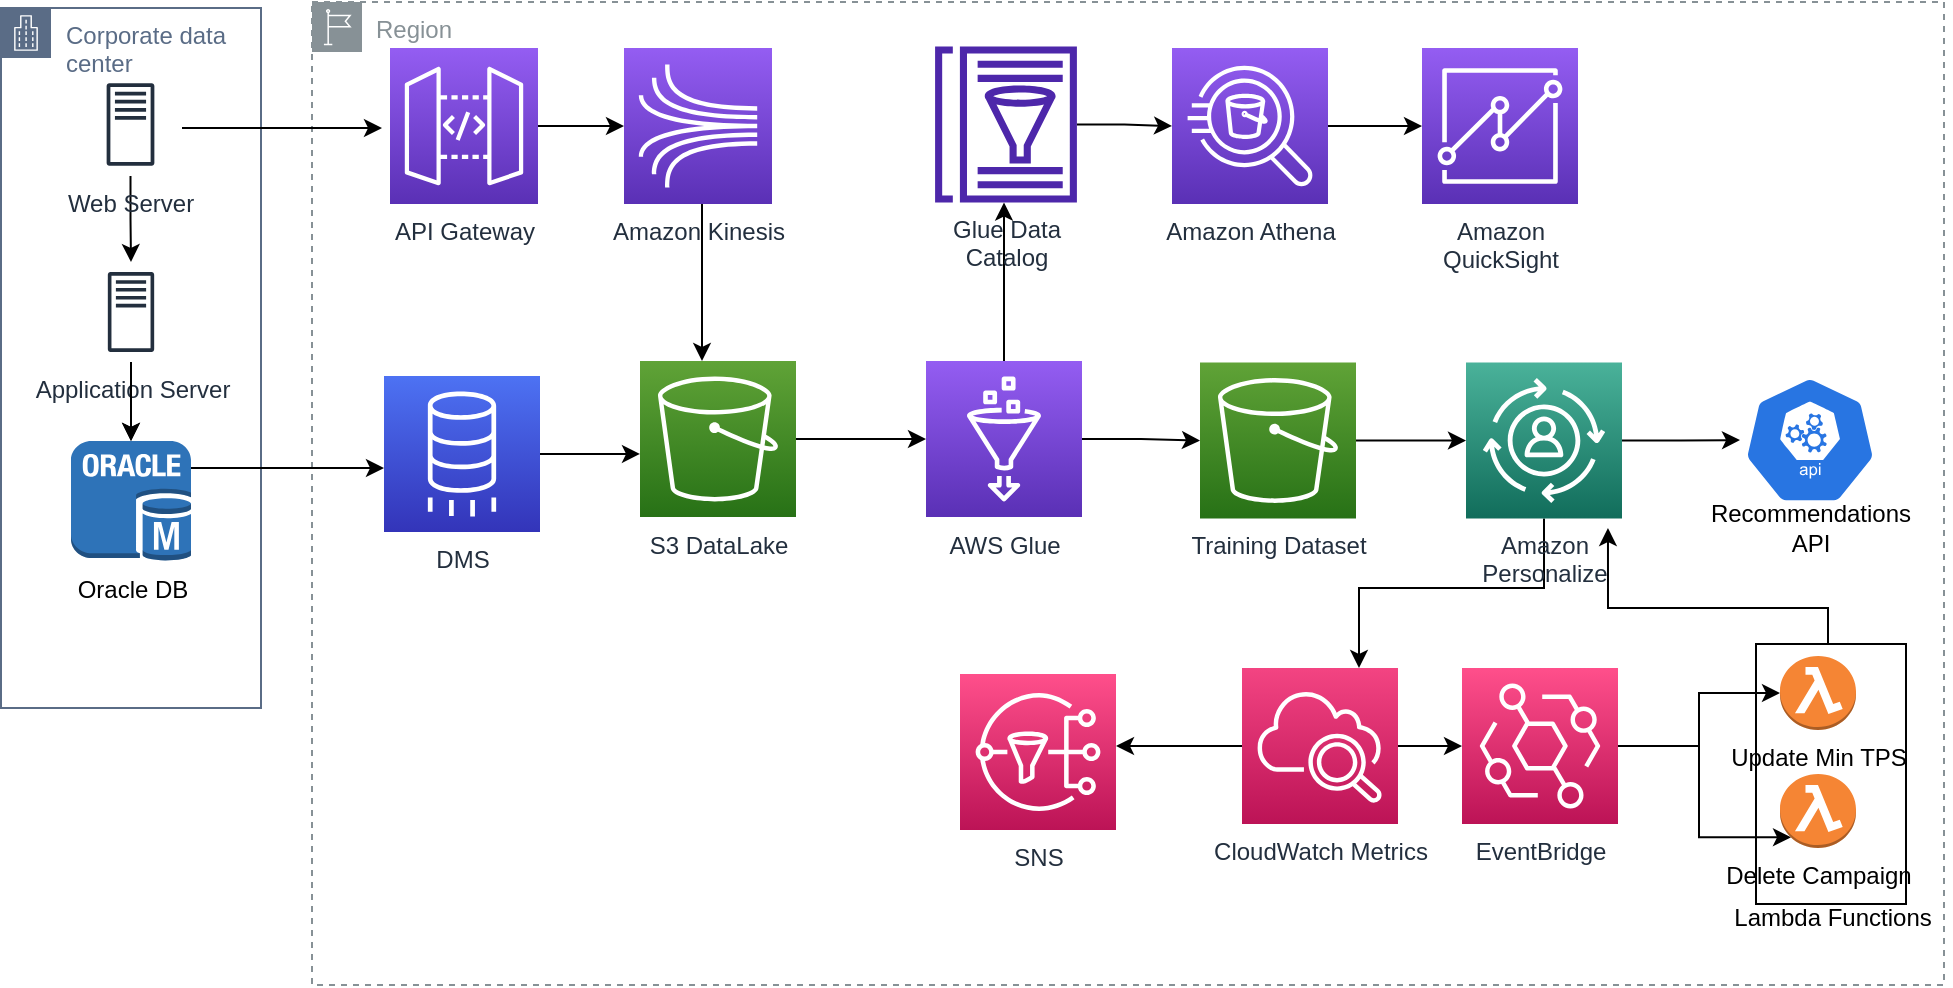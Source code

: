 <mxfile version="20.2.8" type="github">
  <diagram id="FFXtlg2HfYRVedAv5AXh" name="Page-1">
    <mxGraphModel dx="2306" dy="1180" grid="1" gridSize="10" guides="1" tooltips="1" connect="1" arrows="1" fold="1" page="1" pageScale="1" pageWidth="850" pageHeight="1100" math="0" shadow="0">
      <root>
        <mxCell id="0" />
        <mxCell id="1" parent="0" />
        <mxCell id="K-W0vwILRseSUtwOl_9f-5" value="Region" style="sketch=0;outlineConnect=0;gradientColor=none;html=1;whiteSpace=wrap;fontSize=12;fontStyle=0;shape=mxgraph.aws4.group;grIcon=mxgraph.aws4.group_region;strokeColor=#879196;fillColor=none;verticalAlign=top;align=left;spacingLeft=30;fontColor=#879196;dashed=1;" parent="1" vertex="1">
          <mxGeometry x="165" y="47" width="816" height="491.5" as="geometry" />
        </mxCell>
        <mxCell id="IEJohobCRM7k9FY_s7DP-35" style="edgeStyle=orthogonalEdgeStyle;rounded=0;orthogonalLoop=1;jettySize=auto;html=1;entryX=0.91;entryY=1.061;entryDx=0;entryDy=0;entryPerimeter=0;" parent="1" source="IEJohobCRM7k9FY_s7DP-29" target="K-W0vwILRseSUtwOl_9f-29" edge="1">
          <mxGeometry relative="1" as="geometry">
            <Array as="points">
              <mxPoint x="923" y="350" />
              <mxPoint x="813" y="350" />
            </Array>
          </mxGeometry>
        </mxCell>
        <mxCell id="IEJohobCRM7k9FY_s7DP-29" value="" style="rounded=0;whiteSpace=wrap;html=1;" parent="1" vertex="1">
          <mxGeometry x="887" y="368" width="75" height="130" as="geometry" />
        </mxCell>
        <mxCell id="K-W0vwILRseSUtwOl_9f-16" value="Corporate data center" style="points=[[0,0],[0.25,0],[0.5,0],[0.75,0],[1,0],[1,0.25],[1,0.5],[1,0.75],[1,1],[0.75,1],[0.5,1],[0.25,1],[0,1],[0,0.75],[0,0.5],[0,0.25]];outlineConnect=0;gradientColor=none;html=1;whiteSpace=wrap;fontSize=12;fontStyle=0;container=1;pointerEvents=0;collapsible=0;recursiveResize=0;shape=mxgraph.aws4.group;grIcon=mxgraph.aws4.group_corporate_data_center;strokeColor=#5A6C86;fillColor=none;verticalAlign=top;align=left;spacingLeft=30;fontColor=#5A6C86;dashed=0;" parent="1" vertex="1">
          <mxGeometry x="9.5" y="50" width="130" height="350" as="geometry" />
        </mxCell>
        <mxCell id="IEJohobCRM7k9FY_s7DP-33" value="" style="edgeStyle=orthogonalEdgeStyle;rounded=0;orthogonalLoop=1;jettySize=auto;html=1;" parent="K-W0vwILRseSUtwOl_9f-16" source="K-W0vwILRseSUtwOl_9f-2" target="IEJohobCRM7k9FY_s7DP-1" edge="1">
          <mxGeometry relative="1" as="geometry" />
        </mxCell>
        <mxCell id="K-W0vwILRseSUtwOl_9f-2" value="Web Server" style="sketch=0;outlineConnect=0;fontColor=#232F3E;gradientColor=none;strokeColor=#232F3E;fillColor=#ffffff;dashed=0;verticalLabelPosition=bottom;verticalAlign=top;align=center;html=1;fontSize=12;fontStyle=0;aspect=fixed;shape=mxgraph.aws4.resourceIcon;resIcon=mxgraph.aws4.traditional_server;" parent="K-W0vwILRseSUtwOl_9f-16" vertex="1">
          <mxGeometry x="39" y="32.5" width="51.5" height="51.5" as="geometry" />
        </mxCell>
        <mxCell id="K-W0vwILRseSUtwOl_9f-3" value="Oracle DB " style="outlineConnect=0;dashed=0;verticalLabelPosition=bottom;verticalAlign=top;align=center;html=1;shape=mxgraph.aws3.oracle_db_instance;fillColor=#2E73B8;gradientColor=none;" parent="K-W0vwILRseSUtwOl_9f-16" vertex="1">
          <mxGeometry x="35" y="216.5" width="60" height="60" as="geometry" />
        </mxCell>
        <mxCell id="IEJohobCRM7k9FY_s7DP-1" value="Application Server" style="sketch=0;outlineConnect=0;fontColor=#232F3E;gradientColor=none;strokeColor=#232F3E;fillColor=#ffffff;dashed=0;verticalLabelPosition=bottom;verticalAlign=top;align=center;html=1;fontSize=12;fontStyle=0;aspect=fixed;shape=mxgraph.aws4.resourceIcon;resIcon=mxgraph.aws4.traditional_server;" parent="K-W0vwILRseSUtwOl_9f-16" vertex="1">
          <mxGeometry x="40" y="127" width="50" height="50" as="geometry" />
        </mxCell>
        <mxCell id="K-W0vwILRseSUtwOl_9f-14" value="" style="edgeStyle=orthogonalEdgeStyle;rounded=0;orthogonalLoop=1;jettySize=auto;html=1;startArrow=none;" parent="K-W0vwILRseSUtwOl_9f-16" source="IEJohobCRM7k9FY_s7DP-1" target="K-W0vwILRseSUtwOl_9f-3" edge="1">
          <mxGeometry relative="1" as="geometry" />
        </mxCell>
        <mxCell id="IEJohobCRM7k9FY_s7DP-3" value="" style="edgeStyle=orthogonalEdgeStyle;rounded=0;orthogonalLoop=1;jettySize=auto;html=1;" parent="K-W0vwILRseSUtwOl_9f-16" source="IEJohobCRM7k9FY_s7DP-1" target="K-W0vwILRseSUtwOl_9f-3" edge="1">
          <mxGeometry relative="1" as="geometry" />
        </mxCell>
        <mxCell id="K-W0vwILRseSUtwOl_9f-15" value="" style="edgeStyle=orthogonalEdgeStyle;rounded=0;orthogonalLoop=1;jettySize=auto;html=1;" parent="1" source="K-W0vwILRseSUtwOl_9f-2" edge="1">
          <mxGeometry relative="1" as="geometry">
            <Array as="points">
              <mxPoint x="180" y="110" />
              <mxPoint x="180" y="110" />
            </Array>
            <mxPoint x="200" y="110" as="targetPoint" />
          </mxGeometry>
        </mxCell>
        <mxCell id="K-W0vwILRseSUtwOl_9f-13" style="edgeStyle=orthogonalEdgeStyle;rounded=0;orthogonalLoop=1;jettySize=auto;html=1;" parent="1" source="K-W0vwILRseSUtwOl_9f-3" target="K-W0vwILRseSUtwOl_9f-18" edge="1">
          <mxGeometry relative="1" as="geometry">
            <mxPoint x="280" y="273" as="targetPoint" />
            <Array as="points">
              <mxPoint x="150" y="280" />
              <mxPoint x="150" y="280" />
            </Array>
          </mxGeometry>
        </mxCell>
        <mxCell id="TgHN6-I8eojx4zh5rNuD-11" value="" style="edgeStyle=orthogonalEdgeStyle;rounded=0;orthogonalLoop=1;jettySize=auto;html=1;" edge="1" parent="1" source="K-W0vwILRseSUtwOl_9f-4" target="K-W0vwILRseSUtwOl_9f-8">
          <mxGeometry relative="1" as="geometry">
            <Array as="points">
              <mxPoint x="360" y="170" />
              <mxPoint x="360" y="170" />
            </Array>
          </mxGeometry>
        </mxCell>
        <mxCell id="K-W0vwILRseSUtwOl_9f-4" value="Amazon Kinesis" style="sketch=0;points=[[0,0,0],[0.25,0,0],[0.5,0,0],[0.75,0,0],[1,0,0],[0,1,0],[0.25,1,0],[0.5,1,0],[0.75,1,0],[1,1,0],[0,0.25,0],[0,0.5,0],[0,0.75,0],[1,0.25,0],[1,0.5,0],[1,0.75,0]];outlineConnect=0;fontColor=#232F3E;gradientColor=#945DF2;gradientDirection=north;fillColor=#5A30B5;strokeColor=#ffffff;dashed=0;verticalLabelPosition=bottom;verticalAlign=top;align=center;html=1;fontSize=12;fontStyle=0;aspect=fixed;shape=mxgraph.aws4.resourceIcon;resIcon=mxgraph.aws4.kinesis;" parent="1" vertex="1">
          <mxGeometry x="321" y="70" width="74" height="78" as="geometry" />
        </mxCell>
        <mxCell id="K-W0vwILRseSUtwOl_9f-10" value="" style="edgeStyle=orthogonalEdgeStyle;rounded=0;orthogonalLoop=1;jettySize=auto;html=1;" parent="1" source="K-W0vwILRseSUtwOl_9f-7" target="K-W0vwILRseSUtwOl_9f-4" edge="1">
          <mxGeometry relative="1" as="geometry" />
        </mxCell>
        <mxCell id="K-W0vwILRseSUtwOl_9f-7" value="API Gateway" style="sketch=0;points=[[0,0,0],[0.25,0,0],[0.5,0,0],[0.75,0,0],[1,0,0],[0,1,0],[0.25,1,0],[0.5,1,0],[0.75,1,0],[1,1,0],[0,0.25,0],[0,0.5,0],[0,0.75,0],[1,0.25,0],[1,0.5,0],[1,0.75,0]];outlineConnect=0;fontColor=#232F3E;gradientColor=#945DF2;gradientDirection=north;fillColor=#5A30B5;strokeColor=#ffffff;dashed=0;verticalLabelPosition=bottom;verticalAlign=top;align=center;html=1;fontSize=12;fontStyle=0;aspect=fixed;shape=mxgraph.aws4.resourceIcon;resIcon=mxgraph.aws4.api_gateway;" parent="1" vertex="1">
          <mxGeometry x="204" y="70" width="74" height="78" as="geometry" />
        </mxCell>
        <mxCell id="K-W0vwILRseSUtwOl_9f-21" value="" style="edgeStyle=orthogonalEdgeStyle;rounded=0;orthogonalLoop=1;jettySize=auto;html=1;" parent="1" source="K-W0vwILRseSUtwOl_9f-8" target="K-W0vwILRseSUtwOl_9f-20" edge="1">
          <mxGeometry relative="1" as="geometry" />
        </mxCell>
        <mxCell id="K-W0vwILRseSUtwOl_9f-8" value="S3 DataLake" style="sketch=0;points=[[0,0,0],[0.25,0,0],[0.5,0,0],[0.75,0,0],[1,0,0],[0,1,0],[0.25,1,0],[0.5,1,0],[0.75,1,0],[1,1,0],[0,0.25,0],[0,0.5,0],[0,0.75,0],[1,0.25,0],[1,0.5,0],[1,0.75,0]];outlineConnect=0;fontColor=#232F3E;gradientColor=#60A337;gradientDirection=north;fillColor=#277116;strokeColor=#ffffff;dashed=0;verticalLabelPosition=bottom;verticalAlign=top;align=center;html=1;fontSize=12;fontStyle=0;aspect=fixed;shape=mxgraph.aws4.resourceIcon;resIcon=mxgraph.aws4.s3;" parent="1" vertex="1">
          <mxGeometry x="329" y="226.5" width="78" height="78" as="geometry" />
        </mxCell>
        <mxCell id="K-W0vwILRseSUtwOl_9f-19" style="edgeStyle=orthogonalEdgeStyle;rounded=0;orthogonalLoop=1;jettySize=auto;html=1;entryX=0;entryY=0.596;entryDx=0;entryDy=0;entryPerimeter=0;" parent="1" source="K-W0vwILRseSUtwOl_9f-18" target="K-W0vwILRseSUtwOl_9f-8" edge="1">
          <mxGeometry relative="1" as="geometry" />
        </mxCell>
        <mxCell id="K-W0vwILRseSUtwOl_9f-18" value="DMS" style="sketch=0;points=[[0,0,0],[0.25,0,0],[0.5,0,0],[0.75,0,0],[1,0,0],[0,1,0],[0.25,1,0],[0.5,1,0],[0.75,1,0],[1,1,0],[0,0.25,0],[0,0.5,0],[0,0.75,0],[1,0.25,0],[1,0.5,0],[1,0.75,0]];outlineConnect=0;fontColor=#232F3E;gradientColor=#4D72F3;gradientDirection=north;fillColor=#3334B9;strokeColor=#ffffff;dashed=0;verticalLabelPosition=bottom;verticalAlign=top;align=center;html=1;fontSize=12;fontStyle=0;aspect=fixed;shape=mxgraph.aws4.resourceIcon;resIcon=mxgraph.aws4.database_migration_service;" parent="1" vertex="1">
          <mxGeometry x="201" y="234" width="78" height="78" as="geometry" />
        </mxCell>
        <mxCell id="TgHN6-I8eojx4zh5rNuD-7" value="" style="edgeStyle=orthogonalEdgeStyle;rounded=0;orthogonalLoop=1;jettySize=auto;html=1;" edge="1" parent="1" source="K-W0vwILRseSUtwOl_9f-20" target="K-W0vwILRseSUtwOl_9f-22">
          <mxGeometry relative="1" as="geometry">
            <Array as="points">
              <mxPoint x="511" y="190" />
              <mxPoint x="511" y="190" />
            </Array>
          </mxGeometry>
        </mxCell>
        <mxCell id="TgHN6-I8eojx4zh5rNuD-10" value="" style="edgeStyle=orthogonalEdgeStyle;rounded=0;orthogonalLoop=1;jettySize=auto;html=1;" edge="1" parent="1" source="K-W0vwILRseSUtwOl_9f-20" target="K-W0vwILRseSUtwOl_9f-23">
          <mxGeometry relative="1" as="geometry" />
        </mxCell>
        <mxCell id="K-W0vwILRseSUtwOl_9f-20" value="AWS Glue" style="sketch=0;points=[[0,0,0],[0.25,0,0],[0.5,0,0],[0.75,0,0],[1,0,0],[0,1,0],[0.25,1,0],[0.5,1,0],[0.75,1,0],[1,1,0],[0,0.25,0],[0,0.5,0],[0,0.75,0],[1,0.25,0],[1,0.5,0],[1,0.75,0]];outlineConnect=0;fontColor=#232F3E;gradientColor=#945DF2;gradientDirection=north;fillColor=#5A30B5;strokeColor=#ffffff;dashed=0;verticalLabelPosition=bottom;verticalAlign=top;align=center;html=1;fontSize=12;fontStyle=0;aspect=fixed;shape=mxgraph.aws4.resourceIcon;resIcon=mxgraph.aws4.glue;" parent="1" vertex="1">
          <mxGeometry x="472" y="226.5" width="78" height="78" as="geometry" />
        </mxCell>
        <mxCell id="K-W0vwILRseSUtwOl_9f-32" value="" style="edgeStyle=orthogonalEdgeStyle;rounded=0;orthogonalLoop=1;jettySize=auto;html=1;" parent="1" source="K-W0vwILRseSUtwOl_9f-23" target="K-W0vwILRseSUtwOl_9f-29" edge="1">
          <mxGeometry relative="1" as="geometry" />
        </mxCell>
        <mxCell id="K-W0vwILRseSUtwOl_9f-23" value="Training Dataset" style="sketch=0;points=[[0,0,0],[0.25,0,0],[0.5,0,0],[0.75,0,0],[1,0,0],[0,1,0],[0.25,1,0],[0.5,1,0],[0.75,1,0],[1,1,0],[0,0.25,0],[0,0.5,0],[0,0.75,0],[1,0.25,0],[1,0.5,0],[1,0.75,0]];outlineConnect=0;fontColor=#232F3E;gradientColor=#60A337;gradientDirection=north;fillColor=#277116;strokeColor=#ffffff;dashed=0;verticalLabelPosition=bottom;verticalAlign=top;align=center;html=1;fontSize=12;fontStyle=0;aspect=fixed;shape=mxgraph.aws4.resourceIcon;resIcon=mxgraph.aws4.s3;" parent="1" vertex="1">
          <mxGeometry x="609" y="227.25" width="78" height="78" as="geometry" />
        </mxCell>
        <mxCell id="K-W0vwILRseSUtwOl_9f-31" value="" style="edgeStyle=orthogonalEdgeStyle;rounded=0;orthogonalLoop=1;jettySize=auto;html=1;" parent="1" source="K-W0vwILRseSUtwOl_9f-24" target="K-W0vwILRseSUtwOl_9f-30" edge="1">
          <mxGeometry relative="1" as="geometry" />
        </mxCell>
        <mxCell id="K-W0vwILRseSUtwOl_9f-24" value="Amazon Athena" style="sketch=0;points=[[0,0,0],[0.25,0,0],[0.5,0,0],[0.75,0,0],[1,0,0],[0,1,0],[0.25,1,0],[0.5,1,0],[0.75,1,0],[1,1,0],[0,0.25,0],[0,0.5,0],[0,0.75,0],[1,0.25,0],[1,0.5,0],[1,0.75,0]];outlineConnect=0;fontColor=#232F3E;gradientColor=#945DF2;gradientDirection=north;fillColor=#5A30B5;strokeColor=#ffffff;dashed=0;verticalLabelPosition=bottom;verticalAlign=top;align=center;html=1;fontSize=12;fontStyle=0;aspect=fixed;shape=mxgraph.aws4.resourceIcon;resIcon=mxgraph.aws4.athena;" parent="1" vertex="1">
          <mxGeometry x="595" y="70" width="78" height="78" as="geometry" />
        </mxCell>
        <mxCell id="K-W0vwILRseSUtwOl_9f-34" value="" style="edgeStyle=orthogonalEdgeStyle;rounded=0;orthogonalLoop=1;jettySize=auto;html=1;" parent="1" source="K-W0vwILRseSUtwOl_9f-29" target="K-W0vwILRseSUtwOl_9f-33" edge="1">
          <mxGeometry relative="1" as="geometry" />
        </mxCell>
        <mxCell id="IEJohobCRM7k9FY_s7DP-38" style="edgeStyle=orthogonalEdgeStyle;rounded=0;orthogonalLoop=1;jettySize=auto;html=1;entryX=0.75;entryY=0;entryDx=0;entryDy=0;entryPerimeter=0;" parent="1" source="K-W0vwILRseSUtwOl_9f-29" target="K-W0vwILRseSUtwOl_9f-48" edge="1">
          <mxGeometry relative="1" as="geometry">
            <Array as="points">
              <mxPoint x="781" y="340" />
              <mxPoint x="689" y="340" />
            </Array>
          </mxGeometry>
        </mxCell>
        <mxCell id="K-W0vwILRseSUtwOl_9f-29" value="&lt;div&gt;Amazon &lt;br&gt;&lt;/div&gt;&lt;div&gt;Personalize&lt;br&gt;&lt;/div&gt;" style="sketch=0;points=[[0,0,0],[0.25,0,0],[0.5,0,0],[0.75,0,0],[1,0,0],[0,1,0],[0.25,1,0],[0.5,1,0],[0.75,1,0],[1,1,0],[0,0.25,0],[0,0.5,0],[0,0.75,0],[1,0.25,0],[1,0.5,0],[1,0.75,0]];outlineConnect=0;fontColor=#232F3E;gradientColor=#4AB29A;gradientDirection=north;fillColor=#116D5B;strokeColor=#ffffff;dashed=0;verticalLabelPosition=bottom;verticalAlign=top;align=center;html=1;fontSize=12;fontStyle=0;aspect=fixed;shape=mxgraph.aws4.resourceIcon;resIcon=mxgraph.aws4.personalize;" parent="1" vertex="1">
          <mxGeometry x="742" y="227.25" width="78" height="78" as="geometry" />
        </mxCell>
        <mxCell id="K-W0vwILRseSUtwOl_9f-30" value="&lt;div&gt;Amazon &lt;br&gt;&lt;/div&gt;&lt;div&gt;QuickSight&lt;/div&gt;&lt;div&gt;&lt;br&gt;&lt;/div&gt;" style="sketch=0;points=[[0,0,0],[0.25,0,0],[0.5,0,0],[0.75,0,0],[1,0,0],[0,1,0],[0.25,1,0],[0.5,1,0],[0.75,1,0],[1,1,0],[0,0.25,0],[0,0.5,0],[0,0.75,0],[1,0.25,0],[1,0.5,0],[1,0.75,0]];outlineConnect=0;fontColor=#232F3E;gradientColor=#945DF2;gradientDirection=north;fillColor=#5A30B5;strokeColor=#ffffff;dashed=0;verticalLabelPosition=bottom;verticalAlign=top;align=center;html=1;fontSize=12;fontStyle=0;aspect=fixed;shape=mxgraph.aws4.resourceIcon;resIcon=mxgraph.aws4.quicksight;" parent="1" vertex="1">
          <mxGeometry x="720" y="70" width="78" height="78" as="geometry" />
        </mxCell>
        <mxCell id="K-W0vwILRseSUtwOl_9f-33" value="" style="sketch=0;html=1;dashed=0;whitespace=wrap;fillColor=#2875E2;strokeColor=#ffffff;points=[[0.005,0.63,0],[0.1,0.2,0],[0.9,0.2,0],[0.5,0,0],[0.995,0.63,0],[0.72,0.99,0],[0.5,1,0],[0.28,0.99,0]];shape=mxgraph.kubernetes.icon;prIcon=api" parent="1" vertex="1">
          <mxGeometry x="879" y="234" width="70" height="64" as="geometry" />
        </mxCell>
        <mxCell id="K-W0vwILRseSUtwOl_9f-41" value="&lt;div&gt;Recommendations &lt;br&gt;&lt;/div&gt;&lt;div&gt;API&lt;/div&gt;" style="text;html=1;align=center;verticalAlign=middle;resizable=0;points=[];autosize=1;strokeColor=none;fillColor=none;" parent="1" vertex="1">
          <mxGeometry x="854" y="290" width="120" height="40" as="geometry" />
        </mxCell>
        <mxCell id="IEJohobCRM7k9FY_s7DP-9" value="" style="edgeStyle=orthogonalEdgeStyle;rounded=0;orthogonalLoop=1;jettySize=auto;html=1;" parent="1" source="K-W0vwILRseSUtwOl_9f-48" target="IEJohobCRM7k9FY_s7DP-6" edge="1">
          <mxGeometry relative="1" as="geometry" />
        </mxCell>
        <mxCell id="IEJohobCRM7k9FY_s7DP-20" value="" style="edgeStyle=orthogonalEdgeStyle;rounded=0;orthogonalLoop=1;jettySize=auto;html=1;" parent="1" source="K-W0vwILRseSUtwOl_9f-48" target="IEJohobCRM7k9FY_s7DP-7" edge="1">
          <mxGeometry relative="1" as="geometry">
            <Array as="points">
              <mxPoint x="663" y="422" />
              <mxPoint x="663" y="422" />
            </Array>
          </mxGeometry>
        </mxCell>
        <mxCell id="K-W0vwILRseSUtwOl_9f-48" value="CloudWatch Metrics" style="sketch=0;points=[[0,0,0],[0.25,0,0],[0.5,0,0],[0.75,0,0],[1,0,0],[0,1,0],[0.25,1,0],[0.5,1,0],[0.75,1,0],[1,1,0],[0,0.25,0],[0,0.5,0],[0,0.75,0],[1,0.25,0],[1,0.5,0],[1,0.75,0]];points=[[0,0,0],[0.25,0,0],[0.5,0,0],[0.75,0,0],[1,0,0],[0,1,0],[0.25,1,0],[0.5,1,0],[0.75,1,0],[1,1,0],[0,0.25,0],[0,0.5,0],[0,0.75,0],[1,0.25,0],[1,0.5,0],[1,0.75,0]];outlineConnect=0;fontColor=#232F3E;gradientColor=#F34482;gradientDirection=north;fillColor=#BC1356;strokeColor=#ffffff;dashed=0;verticalLabelPosition=bottom;verticalAlign=top;align=center;html=1;fontSize=12;fontStyle=0;aspect=fixed;shape=mxgraph.aws4.resourceIcon;resIcon=mxgraph.aws4.cloudwatch_2;" parent="1" vertex="1">
          <mxGeometry x="630" y="380" width="78" height="78" as="geometry" />
        </mxCell>
        <mxCell id="IEJohobCRM7k9FY_s7DP-12" value="" style="edgeStyle=orthogonalEdgeStyle;rounded=0;orthogonalLoop=1;jettySize=auto;html=1;" parent="1" source="IEJohobCRM7k9FY_s7DP-6" target="IEJohobCRM7k9FY_s7DP-11" edge="1">
          <mxGeometry relative="1" as="geometry" />
        </mxCell>
        <mxCell id="IEJohobCRM7k9FY_s7DP-30" style="edgeStyle=orthogonalEdgeStyle;rounded=0;orthogonalLoop=1;jettySize=auto;html=1;entryX=0.145;entryY=0.855;entryDx=0;entryDy=0;entryPerimeter=0;" parent="1" source="IEJohobCRM7k9FY_s7DP-6" target="IEJohobCRM7k9FY_s7DP-28" edge="1">
          <mxGeometry relative="1" as="geometry" />
        </mxCell>
        <mxCell id="IEJohobCRM7k9FY_s7DP-6" value="EventBridge" style="sketch=0;points=[[0,0,0],[0.25,0,0],[0.5,0,0],[0.75,0,0],[1,0,0],[0,1,0],[0.25,1,0],[0.5,1,0],[0.75,1,0],[1,1,0],[0,0.25,0],[0,0.5,0],[0,0.75,0],[1,0.25,0],[1,0.5,0],[1,0.75,0]];outlineConnect=0;fontColor=#232F3E;gradientColor=#FF4F8B;gradientDirection=north;fillColor=#BC1356;strokeColor=#ffffff;dashed=0;verticalLabelPosition=bottom;verticalAlign=top;align=center;html=1;fontSize=12;fontStyle=0;aspect=fixed;shape=mxgraph.aws4.resourceIcon;resIcon=mxgraph.aws4.eventbridge;" parent="1" vertex="1">
          <mxGeometry x="740" y="380" width="78" height="78" as="geometry" />
        </mxCell>
        <mxCell id="IEJohobCRM7k9FY_s7DP-7" value="SNS" style="sketch=0;points=[[0,0,0],[0.25,0,0],[0.5,0,0],[0.75,0,0],[1,0,0],[0,1,0],[0.25,1,0],[0.5,1,0],[0.75,1,0],[1,1,0],[0,0.25,0],[0,0.5,0],[0,0.75,0],[1,0.25,0],[1,0.5,0],[1,0.75,0]];outlineConnect=0;fontColor=#232F3E;gradientColor=#FF4F8B;gradientDirection=north;fillColor=#BC1356;strokeColor=#ffffff;dashed=0;verticalLabelPosition=bottom;verticalAlign=top;align=center;html=1;fontSize=12;fontStyle=0;aspect=fixed;shape=mxgraph.aws4.resourceIcon;resIcon=mxgraph.aws4.sns;" parent="1" vertex="1">
          <mxGeometry x="489" y="383" width="78" height="78" as="geometry" />
        </mxCell>
        <mxCell id="IEJohobCRM7k9FY_s7DP-11" value="Update Min TPS" style="outlineConnect=0;dashed=0;verticalLabelPosition=bottom;verticalAlign=top;align=center;html=1;shape=mxgraph.aws3.lambda_function;fillColor=#F58534;gradientColor=none;" parent="1" vertex="1">
          <mxGeometry x="899" y="374" width="38" height="37" as="geometry" />
        </mxCell>
        <mxCell id="IEJohobCRM7k9FY_s7DP-28" value="Delete Campaign" style="outlineConnect=0;dashed=0;verticalLabelPosition=bottom;verticalAlign=top;align=center;html=1;shape=mxgraph.aws3.lambda_function;fillColor=#F58534;gradientColor=none;" parent="1" vertex="1">
          <mxGeometry x="899" y="433" width="38" height="37" as="geometry" />
        </mxCell>
        <mxCell id="IEJohobCRM7k9FY_s7DP-32" value="Lambda Functions" style="text;html=1;align=center;verticalAlign=middle;resizable=0;points=[];autosize=1;strokeColor=none;fillColor=none;" parent="1" vertex="1">
          <mxGeometry x="864.5" y="490" width="120" height="30" as="geometry" />
        </mxCell>
        <mxCell id="TgHN6-I8eojx4zh5rNuD-8" value="" style="edgeStyle=orthogonalEdgeStyle;rounded=0;orthogonalLoop=1;jettySize=auto;html=1;" edge="1" parent="1" source="K-W0vwILRseSUtwOl_9f-22" target="K-W0vwILRseSUtwOl_9f-24">
          <mxGeometry relative="1" as="geometry" />
        </mxCell>
        <mxCell id="K-W0vwILRseSUtwOl_9f-22" value="&lt;div&gt;Glue Data&lt;/div&gt;&lt;div&gt;Catalog&lt;br&gt;&lt;/div&gt;" style="sketch=0;outlineConnect=0;fontColor=#232F3E;gradientColor=none;fillColor=#4D27AA;strokeColor=none;dashed=0;verticalLabelPosition=bottom;verticalAlign=top;align=center;html=1;fontSize=12;fontStyle=0;aspect=fixed;pointerEvents=1;shape=mxgraph.aws4.glue_data_catalog;" parent="1" vertex="1">
          <mxGeometry x="476" y="69.25" width="72" height="78" as="geometry" />
        </mxCell>
      </root>
    </mxGraphModel>
  </diagram>
</mxfile>
